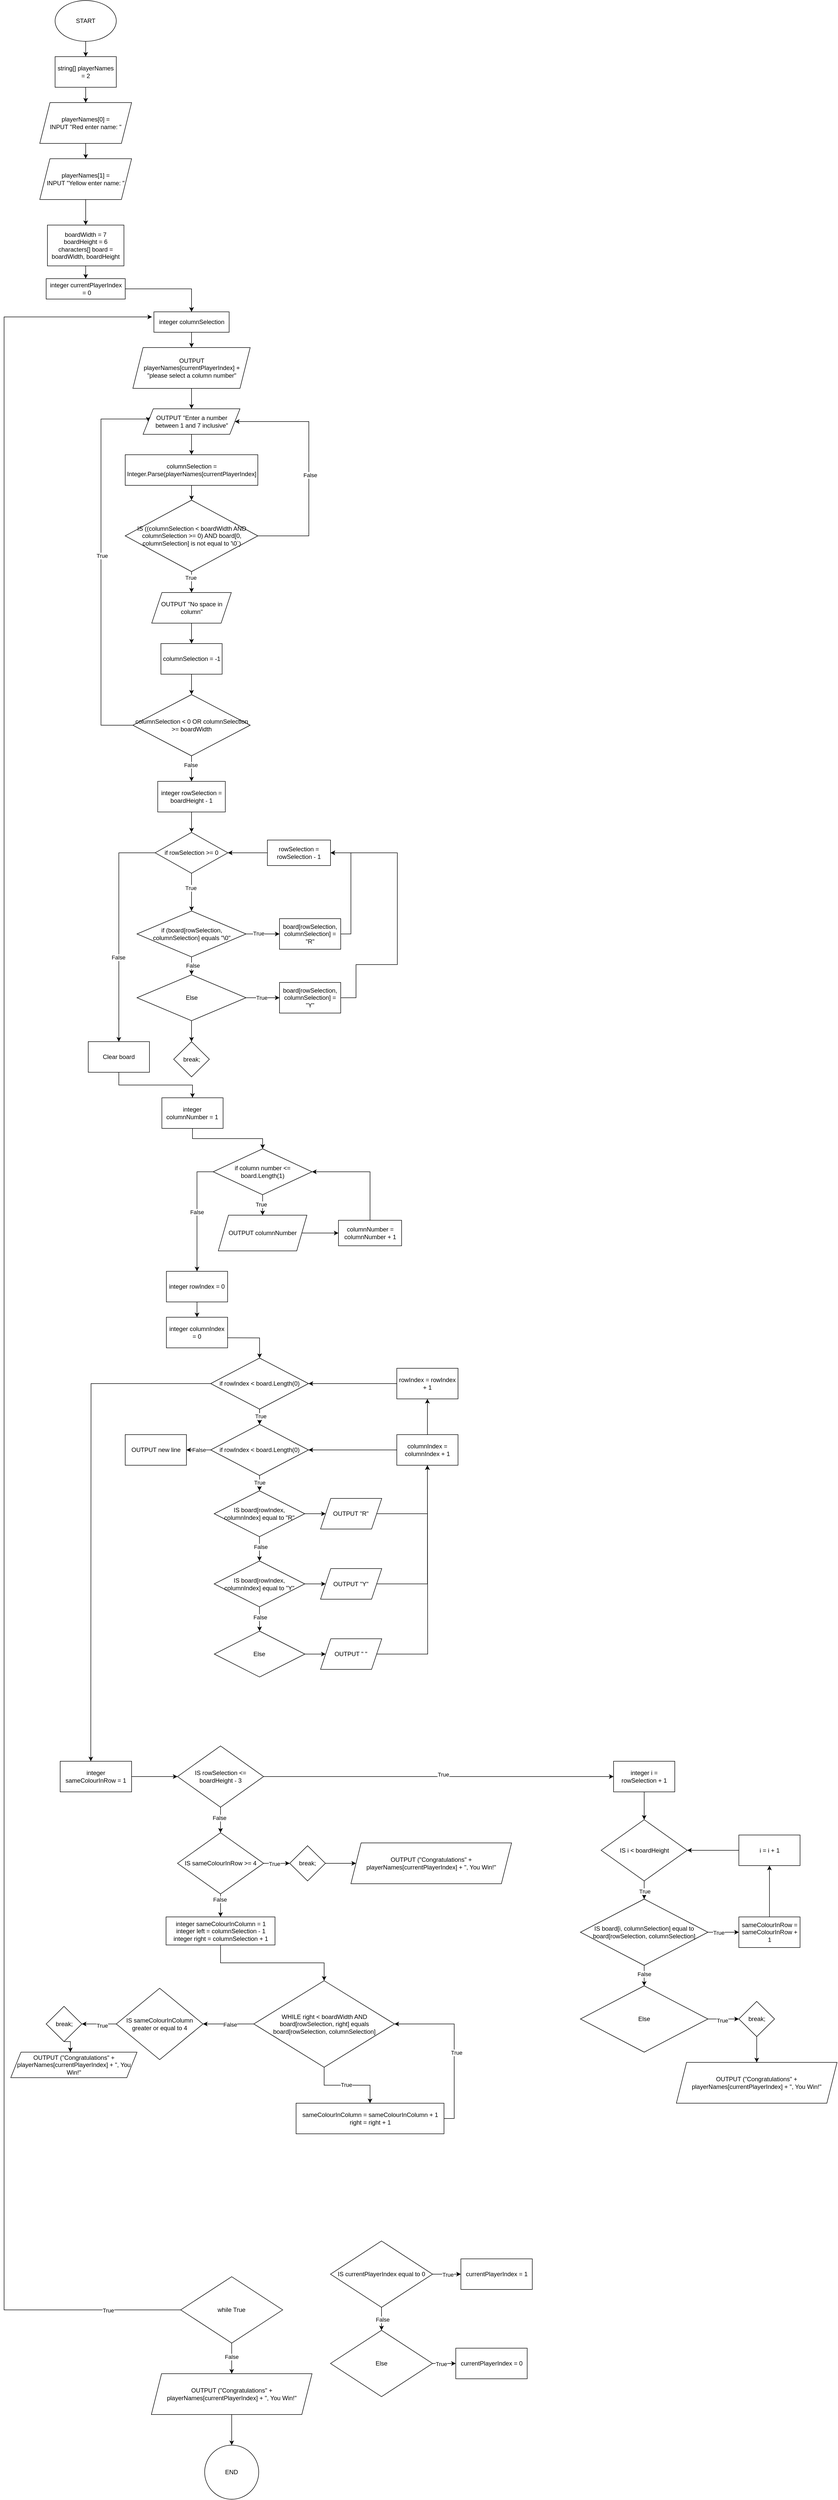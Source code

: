 <mxfile version="24.8.4">
  <diagram name="Page-1" id="pjpewN-Yp3IfkavCzUZb">
    <mxGraphModel dx="2390" dy="1243" grid="1" gridSize="10" guides="1" tooltips="1" connect="1" arrows="1" fold="1" page="1" pageScale="1" pageWidth="827" pageHeight="1169" math="0" shadow="0">
      <root>
        <mxCell id="0" />
        <mxCell id="1" parent="0" />
        <mxCell id="Q1-f9T-6cVv30_R7d4om-7" style="edgeStyle=orthogonalEdgeStyle;rounded=0;orthogonalLoop=1;jettySize=auto;html=1;exitX=0.5;exitY=1;exitDx=0;exitDy=0;entryX=0.5;entryY=0;entryDx=0;entryDy=0;" parent="1" source="JSjSHIye_wGC4dCE1tIP-1" target="Q1-f9T-6cVv30_R7d4om-3" edge="1">
          <mxGeometry relative="1" as="geometry" />
        </mxCell>
        <mxCell id="JSjSHIye_wGC4dCE1tIP-1" value="&lt;div&gt;START&lt;/div&gt;" style="ellipse;whiteSpace=wrap;html=1;labelBackgroundColor=none;" parent="1" vertex="1">
          <mxGeometry x="110" y="20" width="120" height="80" as="geometry" />
        </mxCell>
        <mxCell id="Q1-f9T-6cVv30_R7d4om-9" style="edgeStyle=orthogonalEdgeStyle;rounded=0;orthogonalLoop=1;jettySize=auto;html=1;exitX=0.5;exitY=1;exitDx=0;exitDy=0;entryX=0.5;entryY=0;entryDx=0;entryDy=0;" parent="1" source="Q1-f9T-6cVv30_R7d4om-1" target="Q1-f9T-6cVv30_R7d4om-4" edge="1">
          <mxGeometry relative="1" as="geometry" />
        </mxCell>
        <mxCell id="Q1-f9T-6cVv30_R7d4om-1" value="&lt;div&gt;&lt;div&gt;playerNames[0] =&lt;br&gt;&lt;/div&gt;INPUT &quot;Red enter name: &quot;&lt;/div&gt;" style="shape=parallelogram;perimeter=parallelogramPerimeter;whiteSpace=wrap;html=1;fixedSize=1;" parent="1" vertex="1">
          <mxGeometry x="80" y="220" width="180" height="80" as="geometry" />
        </mxCell>
        <mxCell id="Q1-f9T-6cVv30_R7d4om-8" style="edgeStyle=orthogonalEdgeStyle;rounded=0;orthogonalLoop=1;jettySize=auto;html=1;exitX=0.5;exitY=1;exitDx=0;exitDy=0;entryX=0.5;entryY=0;entryDx=0;entryDy=0;" parent="1" source="Q1-f9T-6cVv30_R7d4om-3" target="Q1-f9T-6cVv30_R7d4om-1" edge="1">
          <mxGeometry relative="1" as="geometry" />
        </mxCell>
        <mxCell id="Q1-f9T-6cVv30_R7d4om-3" value="string[] playerNames = 2" style="rounded=0;whiteSpace=wrap;html=1;" parent="1" vertex="1">
          <mxGeometry x="110" y="130" width="120" height="60" as="geometry" />
        </mxCell>
        <mxCell id="Q1-f9T-6cVv30_R7d4om-10" style="edgeStyle=orthogonalEdgeStyle;rounded=0;orthogonalLoop=1;jettySize=auto;html=1;exitX=0.5;exitY=1;exitDx=0;exitDy=0;entryX=0.5;entryY=0;entryDx=0;entryDy=0;" parent="1" source="Q1-f9T-6cVv30_R7d4om-4" target="Q1-f9T-6cVv30_R7d4om-5" edge="1">
          <mxGeometry relative="1" as="geometry" />
        </mxCell>
        <mxCell id="Q1-f9T-6cVv30_R7d4om-4" value="&lt;div&gt;playerNames[1] =&lt;br&gt;&lt;/div&gt;INPUT &quot;Yellow enter name: &quot;" style="shape=parallelogram;perimeter=parallelogramPerimeter;whiteSpace=wrap;html=1;fixedSize=1;" parent="1" vertex="1">
          <mxGeometry x="80" y="330" width="180" height="80" as="geometry" />
        </mxCell>
        <mxCell id="Q1-f9T-6cVv30_R7d4om-16" style="edgeStyle=orthogonalEdgeStyle;rounded=0;orthogonalLoop=1;jettySize=auto;html=1;exitX=0.5;exitY=1;exitDx=0;exitDy=0;entryX=0.5;entryY=0;entryDx=0;entryDy=0;" parent="1" source="Q1-f9T-6cVv30_R7d4om-5" target="Q1-f9T-6cVv30_R7d4om-15" edge="1">
          <mxGeometry relative="1" as="geometry" />
        </mxCell>
        <mxCell id="Q1-f9T-6cVv30_R7d4om-5" value="&lt;div&gt;boardWidth = 7&lt;/div&gt;&lt;div&gt;boardHeight = 6&lt;/div&gt;&lt;div&gt;characters[] board = boardWidth, boardHeight&lt;br&gt;&lt;/div&gt;" style="rounded=0;whiteSpace=wrap;html=1;" parent="1" vertex="1">
          <mxGeometry x="95" y="460" width="150" height="80" as="geometry" />
        </mxCell>
        <mxCell id="Q1-f9T-6cVv30_R7d4om-18" style="edgeStyle=orthogonalEdgeStyle;rounded=0;orthogonalLoop=1;jettySize=auto;html=1;exitX=0.5;exitY=1;exitDx=0;exitDy=0;entryX=0.5;entryY=0;entryDx=0;entryDy=0;" parent="1" source="Q1-f9T-6cVv30_R7d4om-12" target="Q1-f9T-6cVv30_R7d4om-14" edge="1">
          <mxGeometry relative="1" as="geometry" />
        </mxCell>
        <mxCell id="Q1-f9T-6cVv30_R7d4om-12" value="&lt;div&gt;integer columnSelection&lt;/div&gt;" style="rounded=0;whiteSpace=wrap;html=1;" parent="1" vertex="1">
          <mxGeometry x="303.75" y="630" width="147.5" height="40" as="geometry" />
        </mxCell>
        <mxCell id="Q1-f9T-6cVv30_R7d4om-27" style="edgeStyle=orthogonalEdgeStyle;rounded=0;orthogonalLoop=1;jettySize=auto;html=1;exitX=0.5;exitY=1;exitDx=0;exitDy=0;entryX=0.5;entryY=0;entryDx=0;entryDy=0;" parent="1" source="Q1-f9T-6cVv30_R7d4om-14" target="Q1-f9T-6cVv30_R7d4om-24" edge="1">
          <mxGeometry relative="1" as="geometry" />
        </mxCell>
        <mxCell id="Q1-f9T-6cVv30_R7d4om-14" value="OUTPUT playerNames[currentPlayerIndex] + &quot;please select a column number&quot;" style="shape=parallelogram;perimeter=parallelogramPerimeter;whiteSpace=wrap;html=1;fixedSize=1;" parent="1" vertex="1">
          <mxGeometry x="262.5" y="700" width="230" height="80" as="geometry" />
        </mxCell>
        <mxCell id="Q1-f9T-6cVv30_R7d4om-17" style="edgeStyle=orthogonalEdgeStyle;rounded=0;orthogonalLoop=1;jettySize=auto;html=1;exitX=0.5;exitY=1;exitDx=0;exitDy=0;entryX=0.5;entryY=0;entryDx=0;entryDy=0;" parent="1" target="Q1-f9T-6cVv30_R7d4om-12" edge="1">
          <mxGeometry relative="1" as="geometry">
            <mxPoint x="377.5" y="605" as="sourcePoint" />
          </mxGeometry>
        </mxCell>
        <mxCell id="2QlXgseeL8s3j6War9_M-63" style="edgeStyle=orthogonalEdgeStyle;rounded=0;orthogonalLoop=1;jettySize=auto;html=1;exitX=1;exitY=0.5;exitDx=0;exitDy=0;entryX=0.5;entryY=0;entryDx=0;entryDy=0;" edge="1" parent="1" source="Q1-f9T-6cVv30_R7d4om-15" target="Q1-f9T-6cVv30_R7d4om-12">
          <mxGeometry relative="1" as="geometry" />
        </mxCell>
        <mxCell id="Q1-f9T-6cVv30_R7d4om-15" value="&lt;div&gt;integer currentPlayerIndex&lt;/div&gt;&amp;nbsp;= 0" style="rounded=0;whiteSpace=wrap;html=1;" parent="1" vertex="1">
          <mxGeometry x="92.5" y="565" width="155" height="40" as="geometry" />
        </mxCell>
        <mxCell id="Q1-f9T-6cVv30_R7d4om-26" style="edgeStyle=orthogonalEdgeStyle;rounded=0;orthogonalLoop=1;jettySize=auto;html=1;exitX=0.5;exitY=1;exitDx=0;exitDy=0;entryX=0.5;entryY=0;entryDx=0;entryDy=0;" parent="1" source="Q1-f9T-6cVv30_R7d4om-24" target="Q1-f9T-6cVv30_R7d4om-25" edge="1">
          <mxGeometry relative="1" as="geometry" />
        </mxCell>
        <mxCell id="Q1-f9T-6cVv30_R7d4om-24" value="OUTPUT &quot;Enter a number between 1 and 7 inclusive&quot;" style="shape=parallelogram;perimeter=parallelogramPerimeter;whiteSpace=wrap;html=1;fixedSize=1;" parent="1" vertex="1">
          <mxGeometry x="282.5" y="820" width="190" height="50" as="geometry" />
        </mxCell>
        <mxCell id="Q1-f9T-6cVv30_R7d4om-29" style="edgeStyle=orthogonalEdgeStyle;rounded=0;orthogonalLoop=1;jettySize=auto;html=1;exitX=0.5;exitY=1;exitDx=0;exitDy=0;" parent="1" source="Q1-f9T-6cVv30_R7d4om-25" target="Q1-f9T-6cVv30_R7d4om-28" edge="1">
          <mxGeometry relative="1" as="geometry" />
        </mxCell>
        <mxCell id="Q1-f9T-6cVv30_R7d4om-25" value="columnSelection = Integer.Parse(playerNames[currentPlayerIndex] " style="rounded=0;whiteSpace=wrap;html=1;" parent="1" vertex="1">
          <mxGeometry x="247.5" y="910" width="260" height="60" as="geometry" />
        </mxCell>
        <mxCell id="Q1-f9T-6cVv30_R7d4om-45" style="edgeStyle=orthogonalEdgeStyle;rounded=0;orthogonalLoop=1;jettySize=auto;html=1;entryX=1;entryY=0.5;entryDx=0;entryDy=0;" parent="1" source="Q1-f9T-6cVv30_R7d4om-28" target="Q1-f9T-6cVv30_R7d4om-24" edge="1">
          <mxGeometry relative="1" as="geometry">
            <mxPoint x="607.5" y="850" as="targetPoint" />
            <Array as="points">
              <mxPoint x="607.5" y="845" />
            </Array>
          </mxGeometry>
        </mxCell>
        <mxCell id="Q1-f9T-6cVv30_R7d4om-46" value="False" style="edgeLabel;html=1;align=center;verticalAlign=middle;resizable=0;points=[];" parent="Q1-f9T-6cVv30_R7d4om-45" vertex="1" connectable="0">
          <mxGeometry x="-0.067" y="-2" relative="1" as="geometry">
            <mxPoint as="offset" />
          </mxGeometry>
        </mxCell>
        <mxCell id="Q1-f9T-6cVv30_R7d4om-48" style="edgeStyle=orthogonalEdgeStyle;rounded=0;orthogonalLoop=1;jettySize=auto;html=1;exitX=0.5;exitY=1;exitDx=0;exitDy=0;entryX=0.5;entryY=0;entryDx=0;entryDy=0;" parent="1" source="Q1-f9T-6cVv30_R7d4om-28" target="Q1-f9T-6cVv30_R7d4om-36" edge="1">
          <mxGeometry relative="1" as="geometry" />
        </mxCell>
        <mxCell id="Q1-f9T-6cVv30_R7d4om-49" value="True" style="edgeLabel;html=1;align=center;verticalAlign=middle;resizable=0;points=[];" parent="Q1-f9T-6cVv30_R7d4om-48" vertex="1" connectable="0">
          <mxGeometry x="-0.41" y="-2" relative="1" as="geometry">
            <mxPoint as="offset" />
          </mxGeometry>
        </mxCell>
        <mxCell id="Q1-f9T-6cVv30_R7d4om-28" value="IS ((columnSelection &amp;lt; boardWidth AND columnSelection &amp;gt;= 0) AND board[0, columnSelection] is not equal to &#39;\0`)" style="rhombus;whiteSpace=wrap;html=1;" parent="1" vertex="1">
          <mxGeometry x="247.5" y="999" width="260" height="140" as="geometry" />
        </mxCell>
        <mxCell id="Q1-f9T-6cVv30_R7d4om-47" style="edgeStyle=orthogonalEdgeStyle;rounded=0;orthogonalLoop=1;jettySize=auto;html=1;exitX=0.5;exitY=1;exitDx=0;exitDy=0;entryX=0.5;entryY=0;entryDx=0;entryDy=0;" parent="1" source="Q1-f9T-6cVv30_R7d4om-36" target="Q1-f9T-6cVv30_R7d4om-37" edge="1">
          <mxGeometry relative="1" as="geometry" />
        </mxCell>
        <mxCell id="Q1-f9T-6cVv30_R7d4om-36" value="OUTPUT &quot;No space in column&quot;" style="shape=parallelogram;perimeter=parallelogramPerimeter;whiteSpace=wrap;html=1;fixedSize=1;" parent="1" vertex="1">
          <mxGeometry x="299.5" y="1180" width="156" height="60" as="geometry" />
        </mxCell>
        <mxCell id="2QlXgseeL8s3j6War9_M-5" style="edgeStyle=orthogonalEdgeStyle;rounded=0;orthogonalLoop=1;jettySize=auto;html=1;exitX=0.5;exitY=1;exitDx=0;exitDy=0;entryX=0.5;entryY=0;entryDx=0;entryDy=0;" edge="1" parent="1" source="Q1-f9T-6cVv30_R7d4om-37" target="Q1-f9T-6cVv30_R7d4om-50">
          <mxGeometry relative="1" as="geometry" />
        </mxCell>
        <mxCell id="Q1-f9T-6cVv30_R7d4om-37" value="columnSelection = -1" style="rounded=0;whiteSpace=wrap;html=1;" parent="1" vertex="1">
          <mxGeometry x="317.5" y="1280" width="120" height="60" as="geometry" />
        </mxCell>
        <mxCell id="2QlXgseeL8s3j6War9_M-3" style="edgeStyle=orthogonalEdgeStyle;rounded=0;orthogonalLoop=1;jettySize=auto;html=1;entryX=0;entryY=0.5;entryDx=0;entryDy=0;" edge="1" parent="1" source="Q1-f9T-6cVv30_R7d4om-50" target="Q1-f9T-6cVv30_R7d4om-24">
          <mxGeometry relative="1" as="geometry">
            <mxPoint x="160" y="840" as="targetPoint" />
            <Array as="points">
              <mxPoint x="200" y="1440" />
              <mxPoint x="200" y="840" />
              <mxPoint x="293" y="840" />
            </Array>
          </mxGeometry>
        </mxCell>
        <mxCell id="2QlXgseeL8s3j6War9_M-4" value="True" style="edgeLabel;html=1;align=center;verticalAlign=middle;resizable=0;points=[];" vertex="1" connectable="0" parent="2QlXgseeL8s3j6War9_M-3">
          <mxGeometry x="0.04" y="-2" relative="1" as="geometry">
            <mxPoint as="offset" />
          </mxGeometry>
        </mxCell>
        <mxCell id="2QlXgseeL8s3j6War9_M-7" style="edgeStyle=orthogonalEdgeStyle;rounded=0;orthogonalLoop=1;jettySize=auto;html=1;exitX=0.5;exitY=1;exitDx=0;exitDy=0;entryX=0.5;entryY=0;entryDx=0;entryDy=0;" edge="1" parent="1" source="Q1-f9T-6cVv30_R7d4om-50" target="2QlXgseeL8s3j6War9_M-6">
          <mxGeometry relative="1" as="geometry" />
        </mxCell>
        <mxCell id="2QlXgseeL8s3j6War9_M-8" value="False" style="edgeLabel;html=1;align=center;verticalAlign=middle;resizable=0;points=[];" vertex="1" connectable="0" parent="2QlXgseeL8s3j6War9_M-7">
          <mxGeometry x="-0.283" y="-2" relative="1" as="geometry">
            <mxPoint as="offset" />
          </mxGeometry>
        </mxCell>
        <mxCell id="Q1-f9T-6cVv30_R7d4om-50" value="columnSelection &amp;lt; 0 OR columnSelection &amp;gt;= boardWidth" style="rhombus;whiteSpace=wrap;html=1;" parent="1" vertex="1">
          <mxGeometry x="262.5" y="1380" width="230" height="120" as="geometry" />
        </mxCell>
        <mxCell id="2QlXgseeL8s3j6War9_M-12" style="edgeStyle=orthogonalEdgeStyle;rounded=0;orthogonalLoop=1;jettySize=auto;html=1;exitX=0.5;exitY=1;exitDx=0;exitDy=0;entryX=0.5;entryY=0;entryDx=0;entryDy=0;" edge="1" parent="1" source="2QlXgseeL8s3j6War9_M-6" target="2QlXgseeL8s3j6War9_M-10">
          <mxGeometry relative="1" as="geometry" />
        </mxCell>
        <mxCell id="2QlXgseeL8s3j6War9_M-6" value="integer rowSelection = boardHeight - 1" style="rounded=0;whiteSpace=wrap;html=1;" vertex="1" parent="1">
          <mxGeometry x="311.25" y="1550" width="132.5" height="60" as="geometry" />
        </mxCell>
        <mxCell id="2QlXgseeL8s3j6War9_M-35" style="edgeStyle=orthogonalEdgeStyle;rounded=0;orthogonalLoop=1;jettySize=auto;html=1;exitX=0.5;exitY=1;exitDx=0;exitDy=0;entryX=0.5;entryY=0;entryDx=0;entryDy=0;" edge="1" parent="1" source="2QlXgseeL8s3j6War9_M-10" target="2QlXgseeL8s3j6War9_M-14">
          <mxGeometry relative="1" as="geometry" />
        </mxCell>
        <mxCell id="2QlXgseeL8s3j6War9_M-36" value="True" style="edgeLabel;html=1;align=center;verticalAlign=middle;resizable=0;points=[];" vertex="1" connectable="0" parent="2QlXgseeL8s3j6War9_M-35">
          <mxGeometry x="-0.232" y="-2" relative="1" as="geometry">
            <mxPoint as="offset" />
          </mxGeometry>
        </mxCell>
        <mxCell id="2QlXgseeL8s3j6War9_M-109" style="edgeStyle=orthogonalEdgeStyle;rounded=0;orthogonalLoop=1;jettySize=auto;html=1;exitX=0;exitY=0.5;exitDx=0;exitDy=0;entryX=0.5;entryY=0;entryDx=0;entryDy=0;" edge="1" parent="1" source="2QlXgseeL8s3j6War9_M-10" target="2QlXgseeL8s3j6War9_M-42">
          <mxGeometry relative="1" as="geometry" />
        </mxCell>
        <mxCell id="2QlXgseeL8s3j6War9_M-111" value="False" style="edgeLabel;html=1;align=center;verticalAlign=middle;resizable=0;points=[];" vertex="1" connectable="0" parent="2QlXgseeL8s3j6War9_M-109">
          <mxGeometry x="0.248" y="-1" relative="1" as="geometry">
            <mxPoint as="offset" />
          </mxGeometry>
        </mxCell>
        <mxCell id="2QlXgseeL8s3j6War9_M-10" value="if rowSelection &amp;gt;= 0" style="rhombus;whiteSpace=wrap;html=1;" vertex="1" parent="1">
          <mxGeometry x="306.25" y="1650" width="142.5" height="80" as="geometry" />
        </mxCell>
        <mxCell id="2QlXgseeL8s3j6War9_M-18" style="edgeStyle=orthogonalEdgeStyle;rounded=0;orthogonalLoop=1;jettySize=auto;html=1;exitX=0.5;exitY=1;exitDx=0;exitDy=0;entryX=0.5;entryY=0;entryDx=0;entryDy=0;" edge="1" parent="1" source="2QlXgseeL8s3j6War9_M-14" target="2QlXgseeL8s3j6War9_M-17">
          <mxGeometry relative="1" as="geometry" />
        </mxCell>
        <mxCell id="2QlXgseeL8s3j6War9_M-38" value="False" style="edgeLabel;html=1;align=center;verticalAlign=middle;resizable=0;points=[];" vertex="1" connectable="0" parent="2QlXgseeL8s3j6War9_M-18">
          <mxGeometry x="-0.057" y="2" relative="1" as="geometry">
            <mxPoint as="offset" />
          </mxGeometry>
        </mxCell>
        <mxCell id="2QlXgseeL8s3j6War9_M-23" style="edgeStyle=orthogonalEdgeStyle;rounded=0;orthogonalLoop=1;jettySize=auto;html=1;exitX=1;exitY=0.5;exitDx=0;exitDy=0;entryX=0;entryY=0.5;entryDx=0;entryDy=0;" edge="1" parent="1" source="2QlXgseeL8s3j6War9_M-14" target="2QlXgseeL8s3j6War9_M-21">
          <mxGeometry relative="1" as="geometry" />
        </mxCell>
        <mxCell id="2QlXgseeL8s3j6War9_M-25" value="True" style="edgeLabel;html=1;align=center;verticalAlign=middle;resizable=0;points=[];" vertex="1" connectable="0" parent="2QlXgseeL8s3j6War9_M-23">
          <mxGeometry x="-0.257" y="1" relative="1" as="geometry">
            <mxPoint as="offset" />
          </mxGeometry>
        </mxCell>
        <mxCell id="2QlXgseeL8s3j6War9_M-14" value="if (board[rowSelection, columnSelection] equals &quot;\0&quot;" style="rhombus;whiteSpace=wrap;html=1;" vertex="1" parent="1">
          <mxGeometry x="270.63" y="1804" width="213.75" height="90" as="geometry" />
        </mxCell>
        <mxCell id="2QlXgseeL8s3j6War9_M-24" style="edgeStyle=orthogonalEdgeStyle;rounded=0;orthogonalLoop=1;jettySize=auto;html=1;exitX=1;exitY=0.5;exitDx=0;exitDy=0;entryX=0;entryY=0.5;entryDx=0;entryDy=0;" edge="1" parent="1" source="2QlXgseeL8s3j6War9_M-17" target="2QlXgseeL8s3j6War9_M-22">
          <mxGeometry relative="1" as="geometry" />
        </mxCell>
        <mxCell id="2QlXgseeL8s3j6War9_M-26" value="True" style="edgeLabel;html=1;align=center;verticalAlign=middle;resizable=0;points=[];" vertex="1" connectable="0" parent="2QlXgseeL8s3j6War9_M-24">
          <mxGeometry x="-0.081" relative="1" as="geometry">
            <mxPoint as="offset" />
          </mxGeometry>
        </mxCell>
        <mxCell id="2QlXgseeL8s3j6War9_M-108" style="edgeStyle=orthogonalEdgeStyle;rounded=0;orthogonalLoop=1;jettySize=auto;html=1;exitX=0.5;exitY=1;exitDx=0;exitDy=0;entryX=0.5;entryY=0;entryDx=0;entryDy=0;" edge="1" parent="1" source="2QlXgseeL8s3j6War9_M-17" target="2QlXgseeL8s3j6War9_M-39">
          <mxGeometry relative="1" as="geometry" />
        </mxCell>
        <mxCell id="2QlXgseeL8s3j6War9_M-17" value="Else" style="rhombus;whiteSpace=wrap;html=1;" vertex="1" parent="1">
          <mxGeometry x="270.63" y="1929" width="213.75" height="90" as="geometry" />
        </mxCell>
        <mxCell id="2QlXgseeL8s3j6War9_M-32" style="edgeStyle=orthogonalEdgeStyle;rounded=0;orthogonalLoop=1;jettySize=auto;html=1;exitX=1;exitY=0.5;exitDx=0;exitDy=0;entryX=1;entryY=0.5;entryDx=0;entryDy=0;" edge="1" parent="1" source="2QlXgseeL8s3j6War9_M-21" target="2QlXgseeL8s3j6War9_M-30">
          <mxGeometry relative="1" as="geometry" />
        </mxCell>
        <mxCell id="2QlXgseeL8s3j6War9_M-21" value="board[rowSelection, columnSelection] = &quot;R&quot;" style="rounded=0;whiteSpace=wrap;html=1;" vertex="1" parent="1">
          <mxGeometry x="550" y="1819" width="120" height="60" as="geometry" />
        </mxCell>
        <mxCell id="2QlXgseeL8s3j6War9_M-34" style="edgeStyle=orthogonalEdgeStyle;rounded=0;orthogonalLoop=1;jettySize=auto;html=1;exitX=1;exitY=0.5;exitDx=0;exitDy=0;" edge="1" parent="1" source="2QlXgseeL8s3j6War9_M-22">
          <mxGeometry relative="1" as="geometry">
            <mxPoint x="650" y="1690" as="targetPoint" />
            <Array as="points">
              <mxPoint x="700" y="1974" />
              <mxPoint x="700" y="1909" />
              <mxPoint x="781" y="1909" />
              <mxPoint x="781" y="1690" />
            </Array>
          </mxGeometry>
        </mxCell>
        <mxCell id="2QlXgseeL8s3j6War9_M-22" value="board[rowSelection, columnSelection] = &quot;Y&quot;" style="rounded=0;whiteSpace=wrap;html=1;" vertex="1" parent="1">
          <mxGeometry x="550" y="1944" width="120" height="60" as="geometry" />
        </mxCell>
        <mxCell id="2QlXgseeL8s3j6War9_M-31" style="edgeStyle=orthogonalEdgeStyle;rounded=0;orthogonalLoop=1;jettySize=auto;html=1;exitX=0;exitY=0.5;exitDx=0;exitDy=0;entryX=1;entryY=0.5;entryDx=0;entryDy=0;" edge="1" parent="1" source="2QlXgseeL8s3j6War9_M-30" target="2QlXgseeL8s3j6War9_M-10">
          <mxGeometry relative="1" as="geometry" />
        </mxCell>
        <mxCell id="2QlXgseeL8s3j6War9_M-30" value="rowSelection = rowSelection - 1" style="rounded=0;whiteSpace=wrap;html=1;" vertex="1" parent="1">
          <mxGeometry x="526.25" y="1665" width="123.75" height="50" as="geometry" />
        </mxCell>
        <mxCell id="2QlXgseeL8s3j6War9_M-39" value="break;" style="rhombus;whiteSpace=wrap;html=1;" vertex="1" parent="1">
          <mxGeometry x="342.5" y="2060" width="70" height="69" as="geometry" />
        </mxCell>
        <mxCell id="2QlXgseeL8s3j6War9_M-47" style="edgeStyle=orthogonalEdgeStyle;rounded=0;orthogonalLoop=1;jettySize=auto;html=1;exitX=0.5;exitY=1;exitDx=0;exitDy=0;" edge="1" parent="1" source="2QlXgseeL8s3j6War9_M-42" target="2QlXgseeL8s3j6War9_M-46">
          <mxGeometry relative="1" as="geometry" />
        </mxCell>
        <mxCell id="2QlXgseeL8s3j6War9_M-42" value="Clear board" style="rounded=0;whiteSpace=wrap;html=1;" vertex="1" parent="1">
          <mxGeometry x="175" y="2060" width="120" height="60" as="geometry" />
        </mxCell>
        <mxCell id="2QlXgseeL8s3j6War9_M-60" style="edgeStyle=orthogonalEdgeStyle;rounded=0;orthogonalLoop=1;jettySize=auto;html=1;exitX=0.5;exitY=1;exitDx=0;exitDy=0;entryX=0.5;entryY=0;entryDx=0;entryDy=0;" edge="1" parent="1" source="2QlXgseeL8s3j6War9_M-44" target="2QlXgseeL8s3j6War9_M-50">
          <mxGeometry relative="1" as="geometry" />
        </mxCell>
        <mxCell id="2QlXgseeL8s3j6War9_M-62" value="True" style="edgeLabel;html=1;align=center;verticalAlign=middle;resizable=0;points=[];" vertex="1" connectable="0" parent="2QlXgseeL8s3j6War9_M-60">
          <mxGeometry x="-0.064" y="-3" relative="1" as="geometry">
            <mxPoint as="offset" />
          </mxGeometry>
        </mxCell>
        <mxCell id="2QlXgseeL8s3j6War9_M-112" style="edgeStyle=orthogonalEdgeStyle;rounded=0;orthogonalLoop=1;jettySize=auto;html=1;exitX=0;exitY=0.5;exitDx=0;exitDy=0;entryX=0.5;entryY=0;entryDx=0;entryDy=0;" edge="1" parent="1" source="2QlXgseeL8s3j6War9_M-44" target="2QlXgseeL8s3j6War9_M-66">
          <mxGeometry relative="1" as="geometry" />
        </mxCell>
        <mxCell id="2QlXgseeL8s3j6War9_M-113" value="False" style="edgeLabel;html=1;align=center;verticalAlign=middle;resizable=0;points=[];" vertex="1" connectable="0" parent="2QlXgseeL8s3j6War9_M-112">
          <mxGeometry x="-0.023" relative="1" as="geometry">
            <mxPoint as="offset" />
          </mxGeometry>
        </mxCell>
        <mxCell id="2QlXgseeL8s3j6War9_M-44" value="if column number &amp;lt;= board.Length(1)" style="rhombus;whiteSpace=wrap;html=1;" vertex="1" parent="1">
          <mxGeometry x="420" y="2270" width="193.75" height="90" as="geometry" />
        </mxCell>
        <mxCell id="2QlXgseeL8s3j6War9_M-48" style="edgeStyle=orthogonalEdgeStyle;rounded=0;orthogonalLoop=1;jettySize=auto;html=1;exitX=0.5;exitY=1;exitDx=0;exitDy=0;entryX=0.5;entryY=0;entryDx=0;entryDy=0;" edge="1" parent="1" source="2QlXgseeL8s3j6War9_M-46" target="2QlXgseeL8s3j6War9_M-44">
          <mxGeometry relative="1" as="geometry" />
        </mxCell>
        <mxCell id="2QlXgseeL8s3j6War9_M-46" value="integer columnNumber = 1" style="rounded=0;whiteSpace=wrap;html=1;" vertex="1" parent="1">
          <mxGeometry x="319.37" y="2170" width="120" height="60" as="geometry" />
        </mxCell>
        <mxCell id="2QlXgseeL8s3j6War9_M-58" style="edgeStyle=orthogonalEdgeStyle;rounded=0;orthogonalLoop=1;jettySize=auto;html=1;exitX=1;exitY=0.5;exitDx=0;exitDy=0;entryX=0;entryY=0.5;entryDx=0;entryDy=0;" edge="1" parent="1" source="2QlXgseeL8s3j6War9_M-50" target="2QlXgseeL8s3j6War9_M-57">
          <mxGeometry relative="1" as="geometry" />
        </mxCell>
        <mxCell id="2QlXgseeL8s3j6War9_M-50" value="OUTPUT columnNumber" style="shape=parallelogram;perimeter=parallelogramPerimeter;whiteSpace=wrap;html=1;fixedSize=1;" vertex="1" parent="1">
          <mxGeometry x="430" y="2400" width="173.75" height="70" as="geometry" />
        </mxCell>
        <mxCell id="2QlXgseeL8s3j6War9_M-59" style="edgeStyle=orthogonalEdgeStyle;rounded=0;orthogonalLoop=1;jettySize=auto;html=1;exitX=0.5;exitY=0;exitDx=0;exitDy=0;entryX=1;entryY=0.5;entryDx=0;entryDy=0;" edge="1" parent="1" source="2QlXgseeL8s3j6War9_M-57" target="2QlXgseeL8s3j6War9_M-44">
          <mxGeometry relative="1" as="geometry" />
        </mxCell>
        <mxCell id="2QlXgseeL8s3j6War9_M-57" value="columnNumber = columnNumber + 1" style="rounded=0;whiteSpace=wrap;html=1;" vertex="1" parent="1">
          <mxGeometry x="665.62" y="2410" width="123.75" height="50" as="geometry" />
        </mxCell>
        <mxCell id="2QlXgseeL8s3j6War9_M-88" style="edgeStyle=orthogonalEdgeStyle;rounded=0;orthogonalLoop=1;jettySize=auto;html=1;exitX=0.5;exitY=1;exitDx=0;exitDy=0;entryX=0.5;entryY=0;entryDx=0;entryDy=0;" edge="1" parent="1" source="2QlXgseeL8s3j6War9_M-64" target="2QlXgseeL8s3j6War9_M-87">
          <mxGeometry relative="1" as="geometry" />
        </mxCell>
        <mxCell id="2QlXgseeL8s3j6War9_M-92" value="" style="edgeStyle=orthogonalEdgeStyle;rounded=0;orthogonalLoop=1;jettySize=auto;html=1;" edge="1" parent="1" source="2QlXgseeL8s3j6War9_M-64" target="2QlXgseeL8s3j6War9_M-87">
          <mxGeometry relative="1" as="geometry" />
        </mxCell>
        <mxCell id="2QlXgseeL8s3j6War9_M-93" value="True" style="edgeLabel;html=1;align=center;verticalAlign=middle;resizable=0;points=[];" vertex="1" connectable="0" parent="2QlXgseeL8s3j6War9_M-92">
          <mxGeometry x="-0.463" y="2" relative="1" as="geometry">
            <mxPoint as="offset" />
          </mxGeometry>
        </mxCell>
        <mxCell id="2QlXgseeL8s3j6War9_M-120" style="edgeStyle=orthogonalEdgeStyle;rounded=0;orthogonalLoop=1;jettySize=auto;html=1;exitX=0;exitY=0.5;exitDx=0;exitDy=0;" edge="1" parent="1" source="2QlXgseeL8s3j6War9_M-64">
          <mxGeometry relative="1" as="geometry">
            <mxPoint x="180" y="3470" as="targetPoint" />
          </mxGeometry>
        </mxCell>
        <mxCell id="2QlXgseeL8s3j6War9_M-64" value="if rowIndex &amp;lt; board.Length(0)" style="rhombus;whiteSpace=wrap;html=1;" vertex="1" parent="1">
          <mxGeometry x="415" y="2680" width="191.87" height="100" as="geometry" />
        </mxCell>
        <mxCell id="2QlXgseeL8s3j6War9_M-68" style="edgeStyle=orthogonalEdgeStyle;rounded=0;orthogonalLoop=1;jettySize=auto;html=1;exitX=0.5;exitY=1;exitDx=0;exitDy=0;entryX=0.5;entryY=0;entryDx=0;entryDy=0;" edge="1" parent="1" target="2QlXgseeL8s3j6War9_M-64">
          <mxGeometry relative="1" as="geometry">
            <mxPoint x="390.73" y="2640" as="sourcePoint" />
          </mxGeometry>
        </mxCell>
        <mxCell id="2QlXgseeL8s3j6War9_M-91" style="edgeStyle=orthogonalEdgeStyle;rounded=0;orthogonalLoop=1;jettySize=auto;html=1;exitX=0.5;exitY=1;exitDx=0;exitDy=0;entryX=0.5;entryY=0;entryDx=0;entryDy=0;" edge="1" parent="1" source="2QlXgseeL8s3j6War9_M-66" target="2QlXgseeL8s3j6War9_M-90">
          <mxGeometry relative="1" as="geometry" />
        </mxCell>
        <mxCell id="2QlXgseeL8s3j6War9_M-66" value="integer rowIndex = 0 " style="rounded=0;whiteSpace=wrap;html=1;" vertex="1" parent="1">
          <mxGeometry x="328.24" y="2510" width="120" height="60" as="geometry" />
        </mxCell>
        <mxCell id="2QlXgseeL8s3j6War9_M-74" style="edgeStyle=orthogonalEdgeStyle;rounded=0;orthogonalLoop=1;jettySize=auto;html=1;exitX=1;exitY=0.5;exitDx=0;exitDy=0;entryX=0;entryY=0.5;entryDx=0;entryDy=0;" edge="1" parent="1" source="2QlXgseeL8s3j6War9_M-69" target="2QlXgseeL8s3j6War9_M-73">
          <mxGeometry relative="1" as="geometry" />
        </mxCell>
        <mxCell id="2QlXgseeL8s3j6War9_M-79" style="edgeStyle=orthogonalEdgeStyle;rounded=0;orthogonalLoop=1;jettySize=auto;html=1;exitX=0.5;exitY=1;exitDx=0;exitDy=0;entryX=0.5;entryY=0;entryDx=0;entryDy=0;" edge="1" parent="1" source="2QlXgseeL8s3j6War9_M-69" target="2QlXgseeL8s3j6War9_M-76">
          <mxGeometry relative="1" as="geometry" />
        </mxCell>
        <mxCell id="2QlXgseeL8s3j6War9_M-80" value="False" style="edgeLabel;html=1;align=center;verticalAlign=middle;resizable=0;points=[];" vertex="1" connectable="0" parent="2QlXgseeL8s3j6War9_M-79">
          <mxGeometry x="-0.189" y="2" relative="1" as="geometry">
            <mxPoint as="offset" />
          </mxGeometry>
        </mxCell>
        <mxCell id="2QlXgseeL8s3j6War9_M-69" value="IS board[rowIndex, columnIndex] equal to &quot;R&quot;" style="rhombus;whiteSpace=wrap;html=1;" vertex="1" parent="1">
          <mxGeometry x="421.99" y="2940" width="177.49" height="90" as="geometry" />
        </mxCell>
        <mxCell id="2QlXgseeL8s3j6War9_M-102" style="edgeStyle=orthogonalEdgeStyle;rounded=0;orthogonalLoop=1;jettySize=auto;html=1;exitX=1;exitY=0.5;exitDx=0;exitDy=0;entryX=0.5;entryY=1;entryDx=0;entryDy=0;" edge="1" parent="1" source="2QlXgseeL8s3j6War9_M-73" target="2QlXgseeL8s3j6War9_M-95">
          <mxGeometry relative="1" as="geometry" />
        </mxCell>
        <mxCell id="2QlXgseeL8s3j6War9_M-73" value="OUTPUT &quot;R&quot;" style="shape=parallelogram;perimeter=parallelogramPerimeter;whiteSpace=wrap;html=1;fixedSize=1;" vertex="1" parent="1">
          <mxGeometry x="630.49" y="2955" width="120" height="60" as="geometry" />
        </mxCell>
        <mxCell id="2QlXgseeL8s3j6War9_M-75" style="edgeStyle=orthogonalEdgeStyle;rounded=0;orthogonalLoop=1;jettySize=auto;html=1;exitX=1;exitY=0.5;exitDx=0;exitDy=0;entryX=0;entryY=0.5;entryDx=0;entryDy=0;" edge="1" parent="1" source="2QlXgseeL8s3j6War9_M-76" target="2QlXgseeL8s3j6War9_M-77">
          <mxGeometry relative="1" as="geometry" />
        </mxCell>
        <mxCell id="2QlXgseeL8s3j6War9_M-82" style="edgeStyle=orthogonalEdgeStyle;rounded=0;orthogonalLoop=1;jettySize=auto;html=1;exitX=0.5;exitY=1;exitDx=0;exitDy=0;entryX=0.5;entryY=0;entryDx=0;entryDy=0;" edge="1" parent="1" source="2QlXgseeL8s3j6War9_M-76" target="2QlXgseeL8s3j6War9_M-81">
          <mxGeometry relative="1" as="geometry" />
        </mxCell>
        <mxCell id="2QlXgseeL8s3j6War9_M-83" value="False" style="edgeLabel;html=1;align=center;verticalAlign=middle;resizable=0;points=[];" vertex="1" connectable="0" parent="2QlXgseeL8s3j6War9_M-82">
          <mxGeometry x="-0.148" y="1" relative="1" as="geometry">
            <mxPoint as="offset" />
          </mxGeometry>
        </mxCell>
        <mxCell id="2QlXgseeL8s3j6War9_M-76" value="IS board[rowIndex, columnIndex] equal to &quot;Y&quot;" style="rhombus;whiteSpace=wrap;html=1;" vertex="1" parent="1">
          <mxGeometry x="421.99" y="3077.5" width="177.49" height="90" as="geometry" />
        </mxCell>
        <mxCell id="2QlXgseeL8s3j6War9_M-103" style="edgeStyle=orthogonalEdgeStyle;rounded=0;orthogonalLoop=1;jettySize=auto;html=1;exitX=1;exitY=0.5;exitDx=0;exitDy=0;entryX=0.5;entryY=1;entryDx=0;entryDy=0;" edge="1" parent="1" source="2QlXgseeL8s3j6War9_M-77" target="2QlXgseeL8s3j6War9_M-95">
          <mxGeometry relative="1" as="geometry" />
        </mxCell>
        <mxCell id="2QlXgseeL8s3j6War9_M-77" value="OUTPUT &quot;Y&quot;" style="shape=parallelogram;perimeter=parallelogramPerimeter;whiteSpace=wrap;html=1;fixedSize=1;" vertex="1" parent="1">
          <mxGeometry x="630.49" y="3092.5" width="120" height="60" as="geometry" />
        </mxCell>
        <mxCell id="2QlXgseeL8s3j6War9_M-85" style="edgeStyle=orthogonalEdgeStyle;rounded=0;orthogonalLoop=1;jettySize=auto;html=1;exitX=1;exitY=0.5;exitDx=0;exitDy=0;" edge="1" parent="1" source="2QlXgseeL8s3j6War9_M-81" target="2QlXgseeL8s3j6War9_M-84">
          <mxGeometry relative="1" as="geometry" />
        </mxCell>
        <mxCell id="2QlXgseeL8s3j6War9_M-81" value="Else" style="rhombus;whiteSpace=wrap;html=1;" vertex="1" parent="1">
          <mxGeometry x="422.2" y="3215" width="177.49" height="90" as="geometry" />
        </mxCell>
        <mxCell id="2QlXgseeL8s3j6War9_M-104" style="edgeStyle=orthogonalEdgeStyle;rounded=0;orthogonalLoop=1;jettySize=auto;html=1;exitX=1;exitY=0.5;exitDx=0;exitDy=0;" edge="1" parent="1" source="2QlXgseeL8s3j6War9_M-84">
          <mxGeometry relative="1" as="geometry">
            <mxPoint x="840" y="2890" as="targetPoint" />
          </mxGeometry>
        </mxCell>
        <mxCell id="2QlXgseeL8s3j6War9_M-84" value="OUTPUT &quot; &quot;" style="shape=parallelogram;perimeter=parallelogramPerimeter;whiteSpace=wrap;html=1;fixedSize=1;" vertex="1" parent="1">
          <mxGeometry x="630.49" y="3230" width="120" height="60" as="geometry" />
        </mxCell>
        <mxCell id="2QlXgseeL8s3j6War9_M-89" style="edgeStyle=orthogonalEdgeStyle;rounded=0;orthogonalLoop=1;jettySize=auto;html=1;exitX=0.5;exitY=1;exitDx=0;exitDy=0;entryX=0.5;entryY=0;entryDx=0;entryDy=0;" edge="1" parent="1" source="2QlXgseeL8s3j6War9_M-87" target="2QlXgseeL8s3j6War9_M-69">
          <mxGeometry relative="1" as="geometry" />
        </mxCell>
        <mxCell id="2QlXgseeL8s3j6War9_M-94" value="True" style="edgeLabel;html=1;align=center;verticalAlign=middle;resizable=0;points=[];" vertex="1" connectable="0" parent="2QlXgseeL8s3j6War9_M-89">
          <mxGeometry x="-0.105" relative="1" as="geometry">
            <mxPoint as="offset" />
          </mxGeometry>
        </mxCell>
        <mxCell id="2QlXgseeL8s3j6War9_M-117" style="edgeStyle=orthogonalEdgeStyle;rounded=0;orthogonalLoop=1;jettySize=auto;html=1;exitX=0;exitY=0.5;exitDx=0;exitDy=0;entryX=1;entryY=0.5;entryDx=0;entryDy=0;" edge="1" parent="1" source="2QlXgseeL8s3j6War9_M-87" target="2QlXgseeL8s3j6War9_M-114">
          <mxGeometry relative="1" as="geometry" />
        </mxCell>
        <mxCell id="2QlXgseeL8s3j6War9_M-118" value="False" style="edgeLabel;html=1;align=center;verticalAlign=middle;resizable=0;points=[];" vertex="1" connectable="0" parent="2QlXgseeL8s3j6War9_M-117">
          <mxGeometry x="0.249" y="-1" relative="1" as="geometry">
            <mxPoint x="6" y="1" as="offset" />
          </mxGeometry>
        </mxCell>
        <mxCell id="2QlXgseeL8s3j6War9_M-87" value="if rowIndex &amp;lt; board.Length(0)" style="rhombus;whiteSpace=wrap;html=1;" vertex="1" parent="1">
          <mxGeometry x="415.01" y="2810" width="191.87" height="100" as="geometry" />
        </mxCell>
        <mxCell id="2QlXgseeL8s3j6War9_M-90" value="integer columnIndex = 0 " style="rounded=0;whiteSpace=wrap;html=1;" vertex="1" parent="1">
          <mxGeometry x="328.24" y="2600" width="120" height="60" as="geometry" />
        </mxCell>
        <mxCell id="2QlXgseeL8s3j6War9_M-99" style="edgeStyle=orthogonalEdgeStyle;rounded=0;orthogonalLoop=1;jettySize=auto;html=1;exitX=0.5;exitY=0;exitDx=0;exitDy=0;entryX=0.5;entryY=1;entryDx=0;entryDy=0;" edge="1" parent="1" source="2QlXgseeL8s3j6War9_M-95" target="2QlXgseeL8s3j6War9_M-96">
          <mxGeometry relative="1" as="geometry" />
        </mxCell>
        <mxCell id="2QlXgseeL8s3j6War9_M-101" style="edgeStyle=orthogonalEdgeStyle;rounded=0;orthogonalLoop=1;jettySize=auto;html=1;exitX=0;exitY=0.5;exitDx=0;exitDy=0;entryX=1;entryY=0.5;entryDx=0;entryDy=0;" edge="1" parent="1" source="2QlXgseeL8s3j6War9_M-95" target="2QlXgseeL8s3j6War9_M-87">
          <mxGeometry relative="1" as="geometry" />
        </mxCell>
        <mxCell id="2QlXgseeL8s3j6War9_M-95" value="columnIndex = columnIndex + 1" style="rounded=0;whiteSpace=wrap;html=1;" vertex="1" parent="1">
          <mxGeometry x="780" y="2830" width="120" height="60" as="geometry" />
        </mxCell>
        <mxCell id="2QlXgseeL8s3j6War9_M-100" style="edgeStyle=orthogonalEdgeStyle;rounded=0;orthogonalLoop=1;jettySize=auto;html=1;exitX=0;exitY=0.5;exitDx=0;exitDy=0;entryX=1;entryY=0.5;entryDx=0;entryDy=0;" edge="1" parent="1" source="2QlXgseeL8s3j6War9_M-96" target="2QlXgseeL8s3j6War9_M-64">
          <mxGeometry relative="1" as="geometry" />
        </mxCell>
        <mxCell id="2QlXgseeL8s3j6War9_M-96" value="rowIndex = rowIndex + 1" style="rounded=0;whiteSpace=wrap;html=1;" vertex="1" parent="1">
          <mxGeometry x="780" y="2700" width="120" height="60" as="geometry" />
        </mxCell>
        <mxCell id="2QlXgseeL8s3j6War9_M-114" value="OUTPUT new line" style="rounded=0;whiteSpace=wrap;html=1;" vertex="1" parent="1">
          <mxGeometry x="247.5" y="2830" width="120" height="60" as="geometry" />
        </mxCell>
        <mxCell id="2QlXgseeL8s3j6War9_M-137" style="edgeStyle=orthogonalEdgeStyle;rounded=0;orthogonalLoop=1;jettySize=auto;html=1;exitX=1;exitY=0.5;exitDx=0;exitDy=0;entryX=0;entryY=0.5;entryDx=0;entryDy=0;" edge="1" parent="1" source="2QlXgseeL8s3j6War9_M-121" target="2QlXgseeL8s3j6War9_M-122">
          <mxGeometry relative="1" as="geometry" />
        </mxCell>
        <mxCell id="2QlXgseeL8s3j6War9_M-121" value="integer sameColourInRow = 1" style="rounded=0;whiteSpace=wrap;html=1;" vertex="1" parent="1">
          <mxGeometry x="120" y="3470" width="140" height="60" as="geometry" />
        </mxCell>
        <mxCell id="2QlXgseeL8s3j6War9_M-145" style="edgeStyle=orthogonalEdgeStyle;rounded=0;orthogonalLoop=1;jettySize=auto;html=1;exitX=1;exitY=0.5;exitDx=0;exitDy=0;entryX=0;entryY=0.5;entryDx=0;entryDy=0;" edge="1" parent="1" source="2QlXgseeL8s3j6War9_M-122" target="2QlXgseeL8s3j6War9_M-132">
          <mxGeometry relative="1" as="geometry">
            <mxPoint x="900" y="3500" as="targetPoint" />
          </mxGeometry>
        </mxCell>
        <mxCell id="2QlXgseeL8s3j6War9_M-146" value="True" style="edgeLabel;html=1;align=center;verticalAlign=middle;resizable=0;points=[];" vertex="1" connectable="0" parent="2QlXgseeL8s3j6War9_M-145">
          <mxGeometry x="0.024" y="4" relative="1" as="geometry">
            <mxPoint as="offset" />
          </mxGeometry>
        </mxCell>
        <mxCell id="2QlXgseeL8s3j6War9_M-148" style="edgeStyle=orthogonalEdgeStyle;rounded=0;orthogonalLoop=1;jettySize=auto;html=1;exitX=0.5;exitY=1;exitDx=0;exitDy=0;" edge="1" parent="1" source="2QlXgseeL8s3j6War9_M-122" target="2QlXgseeL8s3j6War9_M-147">
          <mxGeometry relative="1" as="geometry" />
        </mxCell>
        <mxCell id="2QlXgseeL8s3j6War9_M-149" value="False" style="edgeLabel;html=1;align=center;verticalAlign=middle;resizable=0;points=[];" vertex="1" connectable="0" parent="2QlXgseeL8s3j6War9_M-148">
          <mxGeometry x="-0.18" y="-3" relative="1" as="geometry">
            <mxPoint as="offset" />
          </mxGeometry>
        </mxCell>
        <mxCell id="2QlXgseeL8s3j6War9_M-122" value="IS rowSelection &amp;lt;= boardHeight - 3 " style="rhombus;whiteSpace=wrap;html=1;" vertex="1" parent="1">
          <mxGeometry x="350" y="3440" width="168.75" height="120" as="geometry" />
        </mxCell>
        <mxCell id="2QlXgseeL8s3j6War9_M-140" style="edgeStyle=orthogonalEdgeStyle;rounded=0;orthogonalLoop=1;jettySize=auto;html=1;exitX=0.5;exitY=1;exitDx=0;exitDy=0;entryX=0.5;entryY=0;entryDx=0;entryDy=0;" edge="1" parent="1" source="2QlXgseeL8s3j6War9_M-132" target="2QlXgseeL8s3j6War9_M-139">
          <mxGeometry relative="1" as="geometry" />
        </mxCell>
        <mxCell id="2QlXgseeL8s3j6War9_M-132" value="integer i = rowSelection + 1" style="rounded=0;whiteSpace=wrap;html=1;" vertex="1" parent="1">
          <mxGeometry x="1205" y="3470" width="120" height="60" as="geometry" />
        </mxCell>
        <mxCell id="2QlXgseeL8s3j6War9_M-155" style="edgeStyle=orthogonalEdgeStyle;rounded=0;orthogonalLoop=1;jettySize=auto;html=1;exitX=0.5;exitY=1;exitDx=0;exitDy=0;entryX=0.5;entryY=0;entryDx=0;entryDy=0;" edge="1" parent="1" source="2QlXgseeL8s3j6War9_M-139" target="2QlXgseeL8s3j6War9_M-154">
          <mxGeometry relative="1" as="geometry" />
        </mxCell>
        <mxCell id="2QlXgseeL8s3j6War9_M-156" value="True" style="edgeLabel;html=1;align=center;verticalAlign=middle;resizable=0;points=[];" vertex="1" connectable="0" parent="2QlXgseeL8s3j6War9_M-155">
          <mxGeometry x="0.117" y="1" relative="1" as="geometry">
            <mxPoint as="offset" />
          </mxGeometry>
        </mxCell>
        <mxCell id="2QlXgseeL8s3j6War9_M-139" value="IS i &amp;lt; boardHeight" style="rhombus;whiteSpace=wrap;html=1;" vertex="1" parent="1">
          <mxGeometry x="1180.62" y="3584.5" width="168.75" height="120" as="geometry" />
        </mxCell>
        <mxCell id="2QlXgseeL8s3j6War9_M-152" style="edgeStyle=orthogonalEdgeStyle;rounded=0;orthogonalLoop=1;jettySize=auto;html=1;exitX=1;exitY=0.5;exitDx=0;exitDy=0;entryX=0;entryY=0.5;entryDx=0;entryDy=0;" edge="1" parent="1" source="2QlXgseeL8s3j6War9_M-147" target="2QlXgseeL8s3j6War9_M-151">
          <mxGeometry relative="1" as="geometry" />
        </mxCell>
        <mxCell id="2QlXgseeL8s3j6War9_M-153" value="True" style="edgeLabel;html=1;align=center;verticalAlign=middle;resizable=0;points=[];" vertex="1" connectable="0" parent="2QlXgseeL8s3j6War9_M-152">
          <mxGeometry x="-0.185" y="-1" relative="1" as="geometry">
            <mxPoint as="offset" />
          </mxGeometry>
        </mxCell>
        <mxCell id="2QlXgseeL8s3j6War9_M-201" style="edgeStyle=orthogonalEdgeStyle;rounded=0;orthogonalLoop=1;jettySize=auto;html=1;exitX=0.5;exitY=1;exitDx=0;exitDy=0;entryX=0.5;entryY=0;entryDx=0;entryDy=0;" edge="1" parent="1" source="2QlXgseeL8s3j6War9_M-147" target="2QlXgseeL8s3j6War9_M-200">
          <mxGeometry relative="1" as="geometry" />
        </mxCell>
        <mxCell id="2QlXgseeL8s3j6War9_M-204" value="False" style="edgeLabel;html=1;align=center;verticalAlign=middle;resizable=0;points=[];" vertex="1" connectable="0" parent="2QlXgseeL8s3j6War9_M-201">
          <mxGeometry x="-0.533" y="-2" relative="1" as="geometry">
            <mxPoint as="offset" />
          </mxGeometry>
        </mxCell>
        <mxCell id="2QlXgseeL8s3j6War9_M-147" value="IS sameColourInRow &amp;gt;= 4" style="rhombus;whiteSpace=wrap;html=1;" vertex="1" parent="1">
          <mxGeometry x="350" y="3610" width="168.75" height="120" as="geometry" />
        </mxCell>
        <mxCell id="2QlXgseeL8s3j6War9_M-221" style="edgeStyle=orthogonalEdgeStyle;rounded=0;orthogonalLoop=1;jettySize=auto;html=1;exitX=1;exitY=0.5;exitDx=0;exitDy=0;" edge="1" parent="1" source="2QlXgseeL8s3j6War9_M-151" target="2QlXgseeL8s3j6War9_M-220">
          <mxGeometry relative="1" as="geometry" />
        </mxCell>
        <mxCell id="2QlXgseeL8s3j6War9_M-151" value="break;" style="rhombus;whiteSpace=wrap;html=1;" vertex="1" parent="1">
          <mxGeometry x="570" y="3635.5" width="70" height="69" as="geometry" />
        </mxCell>
        <mxCell id="2QlXgseeL8s3j6War9_M-158" style="edgeStyle=orthogonalEdgeStyle;rounded=0;orthogonalLoop=1;jettySize=auto;html=1;exitX=1;exitY=0.5;exitDx=0;exitDy=0;entryX=0;entryY=0.5;entryDx=0;entryDy=0;" edge="1" parent="1" source="2QlXgseeL8s3j6War9_M-154" target="2QlXgseeL8s3j6War9_M-157">
          <mxGeometry relative="1" as="geometry" />
        </mxCell>
        <mxCell id="2QlXgseeL8s3j6War9_M-159" value="True" style="edgeLabel;html=1;align=center;verticalAlign=middle;resizable=0;points=[];" vertex="1" connectable="0" parent="2QlXgseeL8s3j6War9_M-158">
          <mxGeometry x="-0.32" y="-1" relative="1" as="geometry">
            <mxPoint as="offset" />
          </mxGeometry>
        </mxCell>
        <mxCell id="2QlXgseeL8s3j6War9_M-169" style="edgeStyle=orthogonalEdgeStyle;rounded=0;orthogonalLoop=1;jettySize=auto;html=1;exitX=0.5;exitY=1;exitDx=0;exitDy=0;entryX=0.5;entryY=0;entryDx=0;entryDy=0;" edge="1" parent="1" source="2QlXgseeL8s3j6War9_M-154" target="2QlXgseeL8s3j6War9_M-160">
          <mxGeometry relative="1" as="geometry" />
        </mxCell>
        <mxCell id="2QlXgseeL8s3j6War9_M-170" value="False" style="edgeLabel;html=1;align=center;verticalAlign=middle;resizable=0;points=[];" vertex="1" connectable="0" parent="2QlXgseeL8s3j6War9_M-169">
          <mxGeometry x="-0.167" relative="1" as="geometry">
            <mxPoint as="offset" />
          </mxGeometry>
        </mxCell>
        <mxCell id="2QlXgseeL8s3j6War9_M-154" value="IS board[i, columnSelection] equal to board[rowSelection, columnSelection]" style="rhombus;whiteSpace=wrap;html=1;" vertex="1" parent="1">
          <mxGeometry x="1140" y="3740" width="250" height="130" as="geometry" />
        </mxCell>
        <mxCell id="2QlXgseeL8s3j6War9_M-166" style="edgeStyle=orthogonalEdgeStyle;rounded=0;orthogonalLoop=1;jettySize=auto;html=1;exitX=0.5;exitY=0;exitDx=0;exitDy=0;entryX=0.5;entryY=1;entryDx=0;entryDy=0;" edge="1" parent="1" source="2QlXgseeL8s3j6War9_M-157" target="2QlXgseeL8s3j6War9_M-165">
          <mxGeometry relative="1" as="geometry" />
        </mxCell>
        <mxCell id="2QlXgseeL8s3j6War9_M-157" value="sameColourInRow = sameColourInRow + 1" style="rounded=0;whiteSpace=wrap;html=1;" vertex="1" parent="1">
          <mxGeometry x="1450.62" y="3775" width="120" height="60" as="geometry" />
        </mxCell>
        <mxCell id="2QlXgseeL8s3j6War9_M-162" style="edgeStyle=orthogonalEdgeStyle;rounded=0;orthogonalLoop=1;jettySize=auto;html=1;exitX=1;exitY=0.5;exitDx=0;exitDy=0;entryX=0;entryY=0.5;entryDx=0;entryDy=0;" edge="1" parent="1" source="2QlXgseeL8s3j6War9_M-160">
          <mxGeometry relative="1" as="geometry">
            <mxPoint x="1450.62" y="3975" as="targetPoint" />
          </mxGeometry>
        </mxCell>
        <mxCell id="2QlXgseeL8s3j6War9_M-164" value="True" style="edgeLabel;html=1;align=center;verticalAlign=middle;resizable=0;points=[];" vertex="1" connectable="0" parent="2QlXgseeL8s3j6War9_M-162">
          <mxGeometry x="-0.08" y="-3" relative="1" as="geometry">
            <mxPoint as="offset" />
          </mxGeometry>
        </mxCell>
        <mxCell id="2QlXgseeL8s3j6War9_M-160" value="Else" style="rhombus;whiteSpace=wrap;html=1;" vertex="1" parent="1">
          <mxGeometry x="1140" y="3910" width="250" height="130" as="geometry" />
        </mxCell>
        <mxCell id="2QlXgseeL8s3j6War9_M-219" style="edgeStyle=orthogonalEdgeStyle;rounded=0;orthogonalLoop=1;jettySize=auto;html=1;exitX=0.5;exitY=1;exitDx=0;exitDy=0;entryX=0.5;entryY=0;entryDx=0;entryDy=0;" edge="1" parent="1" source="2QlXgseeL8s3j6War9_M-163" target="2QlXgseeL8s3j6War9_M-218">
          <mxGeometry relative="1" as="geometry" />
        </mxCell>
        <mxCell id="2QlXgseeL8s3j6War9_M-163" value="break;" style="rhombus;whiteSpace=wrap;html=1;" vertex="1" parent="1">
          <mxGeometry x="1450.62" y="3940.5" width="70" height="69" as="geometry" />
        </mxCell>
        <mxCell id="2QlXgseeL8s3j6War9_M-168" style="edgeStyle=orthogonalEdgeStyle;rounded=0;orthogonalLoop=1;jettySize=auto;html=1;exitX=0;exitY=0.5;exitDx=0;exitDy=0;entryX=1;entryY=0.5;entryDx=0;entryDy=0;" edge="1" parent="1" source="2QlXgseeL8s3j6War9_M-165" target="2QlXgseeL8s3j6War9_M-139">
          <mxGeometry relative="1" as="geometry" />
        </mxCell>
        <mxCell id="2QlXgseeL8s3j6War9_M-165" value="i = i + 1" style="rounded=0;whiteSpace=wrap;html=1;" vertex="1" parent="1">
          <mxGeometry x="1450.62" y="3614.5" width="120" height="60" as="geometry" />
        </mxCell>
        <mxCell id="2QlXgseeL8s3j6War9_M-176" style="edgeStyle=orthogonalEdgeStyle;rounded=0;orthogonalLoop=1;jettySize=auto;html=1;exitX=1;exitY=0.5;exitDx=0;exitDy=0;entryX=0;entryY=0.5;entryDx=0;entryDy=0;" edge="1" parent="1" source="2QlXgseeL8s3j6War9_M-172" target="2QlXgseeL8s3j6War9_M-175">
          <mxGeometry relative="1" as="geometry" />
        </mxCell>
        <mxCell id="2QlXgseeL8s3j6War9_M-188" value="True" style="edgeLabel;html=1;align=center;verticalAlign=middle;resizable=0;points=[];" vertex="1" connectable="0" parent="2QlXgseeL8s3j6War9_M-176">
          <mxGeometry x="0.061" y="-1" relative="1" as="geometry">
            <mxPoint as="offset" />
          </mxGeometry>
        </mxCell>
        <mxCell id="2QlXgseeL8s3j6War9_M-184" style="edgeStyle=orthogonalEdgeStyle;rounded=0;orthogonalLoop=1;jettySize=auto;html=1;exitX=0.5;exitY=1;exitDx=0;exitDy=0;entryX=0.5;entryY=0;entryDx=0;entryDy=0;" edge="1" parent="1" source="2QlXgseeL8s3j6War9_M-172" target="2QlXgseeL8s3j6War9_M-177">
          <mxGeometry relative="1" as="geometry" />
        </mxCell>
        <mxCell id="2QlXgseeL8s3j6War9_M-185" value="False" style="edgeLabel;html=1;align=center;verticalAlign=middle;resizable=0;points=[];" vertex="1" connectable="0" parent="2QlXgseeL8s3j6War9_M-184">
          <mxGeometry x="0.04" y="2" relative="1" as="geometry">
            <mxPoint as="offset" />
          </mxGeometry>
        </mxCell>
        <mxCell id="2QlXgseeL8s3j6War9_M-172" value="IS currentPlayerIndex equal to 0" style="rhombus;whiteSpace=wrap;html=1;" vertex="1" parent="1">
          <mxGeometry x="650" y="4410" width="200" height="130" as="geometry" />
        </mxCell>
        <mxCell id="2QlXgseeL8s3j6War9_M-175" value="currentPlayerIndex = 1" style="rounded=0;whiteSpace=wrap;html=1;" vertex="1" parent="1">
          <mxGeometry x="905.62" y="4445" width="140" height="60" as="geometry" />
        </mxCell>
        <mxCell id="2QlXgseeL8s3j6War9_M-187" style="edgeStyle=orthogonalEdgeStyle;rounded=0;orthogonalLoop=1;jettySize=auto;html=1;exitX=1;exitY=0.5;exitDx=0;exitDy=0;entryX=0;entryY=0.5;entryDx=0;entryDy=0;" edge="1" parent="1" source="2QlXgseeL8s3j6War9_M-177" target="2QlXgseeL8s3j6War9_M-186">
          <mxGeometry relative="1" as="geometry" />
        </mxCell>
        <mxCell id="2QlXgseeL8s3j6War9_M-189" value="True" style="edgeLabel;html=1;align=center;verticalAlign=middle;resizable=0;points=[];" vertex="1" connectable="0" parent="2QlXgseeL8s3j6War9_M-187">
          <mxGeometry x="-0.271" y="-1" relative="1" as="geometry">
            <mxPoint as="offset" />
          </mxGeometry>
        </mxCell>
        <mxCell id="2QlXgseeL8s3j6War9_M-177" value="Else" style="rhombus;whiteSpace=wrap;html=1;" vertex="1" parent="1">
          <mxGeometry x="650" y="4585" width="200" height="130" as="geometry" />
        </mxCell>
        <mxCell id="2QlXgseeL8s3j6War9_M-186" value="currentPlayerIndex = 0" style="rounded=0;whiteSpace=wrap;html=1;" vertex="1" parent="1">
          <mxGeometry x="895.62" y="4620" width="140" height="60" as="geometry" />
        </mxCell>
        <mxCell id="2QlXgseeL8s3j6War9_M-192" style="edgeStyle=orthogonalEdgeStyle;rounded=0;orthogonalLoop=1;jettySize=auto;html=1;exitX=0;exitY=0.5;exitDx=0;exitDy=0;" edge="1" parent="1" source="2QlXgseeL8s3j6War9_M-190">
          <mxGeometry relative="1" as="geometry">
            <mxPoint x="300" y="640" as="targetPoint" />
            <Array as="points">
              <mxPoint x="10" y="4545" />
              <mxPoint x="10" y="640" />
            </Array>
          </mxGeometry>
        </mxCell>
        <mxCell id="2QlXgseeL8s3j6War9_M-193" value="True" style="edgeLabel;html=1;align=center;verticalAlign=middle;resizable=0;points=[];" vertex="1" connectable="0" parent="2QlXgseeL8s3j6War9_M-192">
          <mxGeometry x="-0.937" y="1" relative="1" as="geometry">
            <mxPoint as="offset" />
          </mxGeometry>
        </mxCell>
        <mxCell id="2QlXgseeL8s3j6War9_M-195" style="edgeStyle=orthogonalEdgeStyle;rounded=0;orthogonalLoop=1;jettySize=auto;html=1;exitX=0.5;exitY=1;exitDx=0;exitDy=0;entryX=0.5;entryY=0;entryDx=0;entryDy=0;" edge="1" parent="1" source="2QlXgseeL8s3j6War9_M-190" target="2QlXgseeL8s3j6War9_M-194">
          <mxGeometry relative="1" as="geometry" />
        </mxCell>
        <mxCell id="2QlXgseeL8s3j6War9_M-196" value="False" style="edgeLabel;html=1;align=center;verticalAlign=middle;resizable=0;points=[];" vertex="1" connectable="0" parent="2QlXgseeL8s3j6War9_M-195">
          <mxGeometry x="-0.114" y="-1" relative="1" as="geometry">
            <mxPoint as="offset" />
          </mxGeometry>
        </mxCell>
        <mxCell id="2QlXgseeL8s3j6War9_M-190" value="while True" style="rhombus;whiteSpace=wrap;html=1;" vertex="1" parent="1">
          <mxGeometry x="356.25" y="4480" width="200" height="130" as="geometry" />
        </mxCell>
        <mxCell id="2QlXgseeL8s3j6War9_M-198" style="edgeStyle=orthogonalEdgeStyle;rounded=0;orthogonalLoop=1;jettySize=auto;html=1;exitX=0.5;exitY=1;exitDx=0;exitDy=0;entryX=0;entryY=0.5;entryDx=0;entryDy=0;" edge="1" parent="1" source="2QlXgseeL8s3j6War9_M-194" target="2QlXgseeL8s3j6War9_M-197">
          <mxGeometry relative="1" as="geometry" />
        </mxCell>
        <mxCell id="2QlXgseeL8s3j6War9_M-194" value="OUTPUT (&quot;Congratulations&quot; + playerNames[currentPlayerIndex] + &quot;, You Win!&quot;" style="shape=parallelogram;perimeter=parallelogramPerimeter;whiteSpace=wrap;html=1;fixedSize=1;" vertex="1" parent="1">
          <mxGeometry x="298.75" y="4670" width="315" height="80" as="geometry" />
        </mxCell>
        <mxCell id="2QlXgseeL8s3j6War9_M-197" value="END" style="ellipse;whiteSpace=wrap;html=1;aspect=fixed;direction=south;" vertex="1" parent="1">
          <mxGeometry x="403.25" y="4810" width="106" height="106" as="geometry" />
        </mxCell>
        <mxCell id="2QlXgseeL8s3j6War9_M-203" style="edgeStyle=orthogonalEdgeStyle;rounded=0;orthogonalLoop=1;jettySize=auto;html=1;exitX=0.5;exitY=1;exitDx=0;exitDy=0;entryX=0.5;entryY=0;entryDx=0;entryDy=0;" edge="1" parent="1" source="2QlXgseeL8s3j6War9_M-200" target="2QlXgseeL8s3j6War9_M-202">
          <mxGeometry relative="1" as="geometry" />
        </mxCell>
        <mxCell id="2QlXgseeL8s3j6War9_M-200" value="&lt;div&gt;integer sameColourInColumn = 1&lt;br&gt;&lt;/div&gt;&lt;div&gt;integer left = columnSelection - 1&lt;/div&gt;&lt;div&gt;integer right = columnSelection + 1&lt;br&gt;&lt;/div&gt;" style="rounded=0;whiteSpace=wrap;html=1;" vertex="1" parent="1">
          <mxGeometry x="327.56" y="3775" width="213.62" height="55" as="geometry" />
        </mxCell>
        <mxCell id="2QlXgseeL8s3j6War9_M-210" style="edgeStyle=orthogonalEdgeStyle;rounded=0;orthogonalLoop=1;jettySize=auto;html=1;entryX=0.5;entryY=0;entryDx=0;entryDy=0;" edge="1" parent="1" source="2QlXgseeL8s3j6War9_M-202" target="2QlXgseeL8s3j6War9_M-205">
          <mxGeometry relative="1" as="geometry" />
        </mxCell>
        <mxCell id="2QlXgseeL8s3j6War9_M-211" value="True" style="edgeLabel;html=1;align=center;verticalAlign=middle;resizable=0;points=[];" vertex="1" connectable="0" parent="2QlXgseeL8s3j6War9_M-210">
          <mxGeometry x="-0.024" y="1" relative="1" as="geometry">
            <mxPoint as="offset" />
          </mxGeometry>
        </mxCell>
        <mxCell id="2QlXgseeL8s3j6War9_M-213" style="edgeStyle=orthogonalEdgeStyle;rounded=0;orthogonalLoop=1;jettySize=auto;html=1;exitX=0;exitY=0.5;exitDx=0;exitDy=0;entryX=1;entryY=0.5;entryDx=0;entryDy=0;" edge="1" parent="1" source="2QlXgseeL8s3j6War9_M-202" target="2QlXgseeL8s3j6War9_M-212">
          <mxGeometry relative="1" as="geometry" />
        </mxCell>
        <mxCell id="2QlXgseeL8s3j6War9_M-214" value="False" style="edgeLabel;html=1;align=center;verticalAlign=middle;resizable=0;points=[];" vertex="1" connectable="0" parent="2QlXgseeL8s3j6War9_M-213">
          <mxGeometry x="-0.064" y="1" relative="1" as="geometry">
            <mxPoint as="offset" />
          </mxGeometry>
        </mxCell>
        <mxCell id="2QlXgseeL8s3j6War9_M-202" value="WHILE right &amp;lt; boardWidth AND board[rowSelection, right] equals board[rowSelection, columnSelection]" style="rhombus;whiteSpace=wrap;html=1;" vertex="1" parent="1">
          <mxGeometry x="499.62" y="3900" width="275.75" height="169.5" as="geometry" />
        </mxCell>
        <mxCell id="2QlXgseeL8s3j6War9_M-208" style="edgeStyle=orthogonalEdgeStyle;rounded=0;orthogonalLoop=1;jettySize=auto;html=1;exitX=1;exitY=0.5;exitDx=0;exitDy=0;entryX=1;entryY=0.5;entryDx=0;entryDy=0;" edge="1" parent="1" source="2QlXgseeL8s3j6War9_M-205" target="2QlXgseeL8s3j6War9_M-202">
          <mxGeometry relative="1" as="geometry" />
        </mxCell>
        <mxCell id="2QlXgseeL8s3j6War9_M-209" value="True" style="edgeLabel;html=1;align=center;verticalAlign=middle;resizable=0;points=[];" vertex="1" connectable="0" parent="2QlXgseeL8s3j6War9_M-208">
          <mxGeometry x="-0.077" y="-4" relative="1" as="geometry">
            <mxPoint as="offset" />
          </mxGeometry>
        </mxCell>
        <mxCell id="2QlXgseeL8s3j6War9_M-205" value="&lt;div&gt;sameColourInColumn = sameColourInColumn + 1&lt;/div&gt;&lt;div&gt;right = right + 1&lt;br&gt;&lt;/div&gt;" style="rounded=0;whiteSpace=wrap;html=1;" vertex="1" parent="1">
          <mxGeometry x="582.5" y="4140" width="290" height="60" as="geometry" />
        </mxCell>
        <mxCell id="2QlXgseeL8s3j6War9_M-216" style="edgeStyle=orthogonalEdgeStyle;rounded=0;orthogonalLoop=1;jettySize=auto;html=1;exitX=0;exitY=0.5;exitDx=0;exitDy=0;entryX=1;entryY=0.5;entryDx=0;entryDy=0;" edge="1" parent="1" source="2QlXgseeL8s3j6War9_M-212" target="2QlXgseeL8s3j6War9_M-215">
          <mxGeometry relative="1" as="geometry" />
        </mxCell>
        <mxCell id="2QlXgseeL8s3j6War9_M-217" value="True" style="edgeLabel;html=1;align=center;verticalAlign=middle;resizable=0;points=[];" vertex="1" connectable="0" parent="2QlXgseeL8s3j6War9_M-216">
          <mxGeometry x="-0.162" y="3" relative="1" as="geometry">
            <mxPoint as="offset" />
          </mxGeometry>
        </mxCell>
        <mxCell id="2QlXgseeL8s3j6War9_M-212" value="IS sameColourInColumn greater or equal to 4" style="rhombus;whiteSpace=wrap;html=1;" vertex="1" parent="1">
          <mxGeometry x="230" y="3914.75" width="170" height="140" as="geometry" />
        </mxCell>
        <mxCell id="2QlXgseeL8s3j6War9_M-215" value="break;" style="rhombus;whiteSpace=wrap;html=1;" vertex="1" parent="1">
          <mxGeometry x="92.5" y="3950.25" width="70" height="69" as="geometry" />
        </mxCell>
        <mxCell id="2QlXgseeL8s3j6War9_M-218" value="OUTPUT (&quot;Congratulations&quot; + playerNames[currentPlayerIndex] + &quot;, You Win!&quot;" style="shape=parallelogram;perimeter=parallelogramPerimeter;whiteSpace=wrap;html=1;fixedSize=1;" vertex="1" parent="1">
          <mxGeometry x="1328.12" y="4060" width="315" height="80" as="geometry" />
        </mxCell>
        <mxCell id="2QlXgseeL8s3j6War9_M-220" value="OUTPUT (&quot;Congratulations&quot; + playerNames[currentPlayerIndex] + &quot;, You Win!&quot;" style="shape=parallelogram;perimeter=parallelogramPerimeter;whiteSpace=wrap;html=1;fixedSize=1;" vertex="1" parent="1">
          <mxGeometry x="690" y="3630" width="315" height="80" as="geometry" />
        </mxCell>
        <mxCell id="2QlXgseeL8s3j6War9_M-222" value="OUTPUT (&quot;Congratulations&quot; + playerNames[currentPlayerIndex] + &quot;, You Win!&quot;" style="shape=parallelogram;perimeter=parallelogramPerimeter;whiteSpace=wrap;html=1;fixedSize=1;" vertex="1" parent="1">
          <mxGeometry x="23.13" y="4040" width="247.5" height="50" as="geometry" />
        </mxCell>
        <mxCell id="2QlXgseeL8s3j6War9_M-224" style="edgeStyle=orthogonalEdgeStyle;rounded=0;orthogonalLoop=1;jettySize=auto;html=1;exitX=0.5;exitY=1;exitDx=0;exitDy=0;entryX=0.472;entryY=0;entryDx=0;entryDy=0;entryPerimeter=0;" edge="1" parent="1" source="2QlXgseeL8s3j6War9_M-215" target="2QlXgseeL8s3j6War9_M-222">
          <mxGeometry relative="1" as="geometry" />
        </mxCell>
      </root>
    </mxGraphModel>
  </diagram>
</mxfile>
